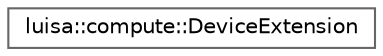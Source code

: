 digraph "类继承关系图"
{
 // LATEX_PDF_SIZE
  bgcolor="transparent";
  edge [fontname=Helvetica,fontsize=10,labelfontname=Helvetica,labelfontsize=10];
  node [fontname=Helvetica,fontsize=10,shape=box,height=0.2,width=0.4];
  rankdir="LR";
  Node0 [id="Node000000",label="luisa::compute::DeviceExtension",height=0.2,width=0.4,color="grey40", fillcolor="white", style="filled",URL="$classluisa_1_1compute_1_1_device_extension.html",tooltip=" "];
}
